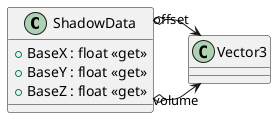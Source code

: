 @startuml
class ShadowData {
    + BaseX : float <<get>>
    + BaseY : float <<get>>
    + BaseZ : float <<get>>
}
ShadowData o-> "volume" Vector3
ShadowData o-> "offset" Vector3
@enduml
